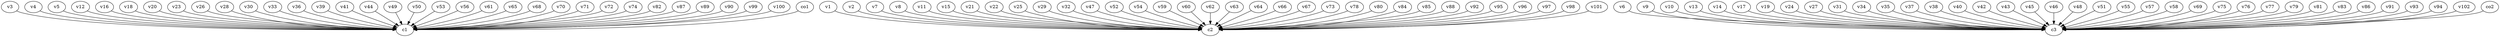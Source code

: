 strict digraph  {
c1;
c2;
c3;
v1;
v2;
v3;
v4;
v5;
v6;
v7;
v8;
v9;
v10;
v11;
v12;
v13;
v14;
v15;
v16;
v17;
v18;
v19;
v20;
v21;
v22;
v23;
v24;
v25;
v26;
v27;
v28;
v29;
v30;
v31;
v32;
v33;
v34;
v35;
v36;
v37;
v38;
v39;
v40;
v41;
v42;
v43;
v44;
v45;
v46;
v47;
v48;
v49;
v50;
v51;
v52;
v53;
v54;
v55;
v56;
v57;
v58;
v59;
v60;
v61;
v62;
v63;
v64;
v65;
v66;
v67;
v68;
v69;
v70;
v71;
v72;
v73;
v74;
v75;
v76;
v77;
v78;
v79;
v80;
v81;
v82;
v83;
v84;
v85;
v86;
v87;
v88;
v89;
v90;
v91;
v92;
v93;
v94;
v95;
v96;
v97;
v98;
v99;
v100;
v101;
v102;
co1;
co2;
v1 -> c2  [weight=1];
v2 -> c2  [weight=1];
v3 -> c1  [weight=1];
v4 -> c1  [weight=1];
v5 -> c1  [weight=1];
v6 -> c3  [weight=1];
v7 -> c2  [weight=1];
v8 -> c2  [weight=1];
v9 -> c3  [weight=1];
v10 -> c3  [weight=1];
v11 -> c2  [weight=1];
v12 -> c1  [weight=1];
v13 -> c3  [weight=1];
v14 -> c3  [weight=1];
v15 -> c2  [weight=1];
v16 -> c1  [weight=1];
v17 -> c3  [weight=1];
v18 -> c1  [weight=1];
v19 -> c3  [weight=1];
v20 -> c1  [weight=1];
v21 -> c2  [weight=1];
v22 -> c2  [weight=1];
v23 -> c1  [weight=1];
v24 -> c3  [weight=1];
v25 -> c2  [weight=1];
v26 -> c1  [weight=1];
v27 -> c3  [weight=1];
v28 -> c1  [weight=1];
v29 -> c2  [weight=1];
v30 -> c1  [weight=1];
v31 -> c3  [weight=1];
v32 -> c2  [weight=1];
v33 -> c1  [weight=1];
v34 -> c3  [weight=1];
v35 -> c3  [weight=1];
v36 -> c1  [weight=1];
v37 -> c3  [weight=1];
v38 -> c3  [weight=1];
v39 -> c1  [weight=1];
v40 -> c3  [weight=1];
v41 -> c1  [weight=1];
v42 -> c3  [weight=1];
v43 -> c3  [weight=1];
v44 -> c1  [weight=1];
v45 -> c3  [weight=1];
v46 -> c3  [weight=1];
v47 -> c2  [weight=1];
v48 -> c3  [weight=1];
v49 -> c1  [weight=1];
v50 -> c1  [weight=1];
v51 -> c3  [weight=1];
v52 -> c2  [weight=1];
v53 -> c1  [weight=1];
v54 -> c2  [weight=1];
v55 -> c3  [weight=1];
v56 -> c1  [weight=1];
v57 -> c3  [weight=1];
v58 -> c3  [weight=1];
v59 -> c2  [weight=1];
v60 -> c2  [weight=1];
v61 -> c1  [weight=1];
v62 -> c2  [weight=1];
v63 -> c2  [weight=1];
v64 -> c2  [weight=1];
v65 -> c1  [weight=1];
v66 -> c2  [weight=1];
v67 -> c2  [weight=1];
v68 -> c1  [weight=1];
v69 -> c3  [weight=1];
v70 -> c1  [weight=1];
v71 -> c1  [weight=1];
v72 -> c1  [weight=1];
v73 -> c2  [weight=1];
v74 -> c1  [weight=1];
v75 -> c3  [weight=1];
v76 -> c3  [weight=1];
v77 -> c3  [weight=1];
v78 -> c2  [weight=1];
v79 -> c3  [weight=1];
v80 -> c2  [weight=1];
v81 -> c3  [weight=1];
v82 -> c1  [weight=1];
v83 -> c3  [weight=1];
v84 -> c2  [weight=1];
v85 -> c2  [weight=1];
v86 -> c3  [weight=1];
v87 -> c1  [weight=1];
v88 -> c2  [weight=1];
v89 -> c1  [weight=1];
v90 -> c1  [weight=1];
v91 -> c3  [weight=1];
v92 -> c2  [weight=1];
v93 -> c3  [weight=1];
v94 -> c3  [weight=1];
v95 -> c2  [weight=1];
v96 -> c2  [weight=1];
v97 -> c2  [weight=1];
v98 -> c2  [weight=1];
v99 -> c1  [weight=1];
v100 -> c1  [weight=1];
v101 -> c2  [weight=1];
v102 -> c3  [weight=1];
co1 -> c1  [weight=1];
co2 -> c3  [weight=1];
}
